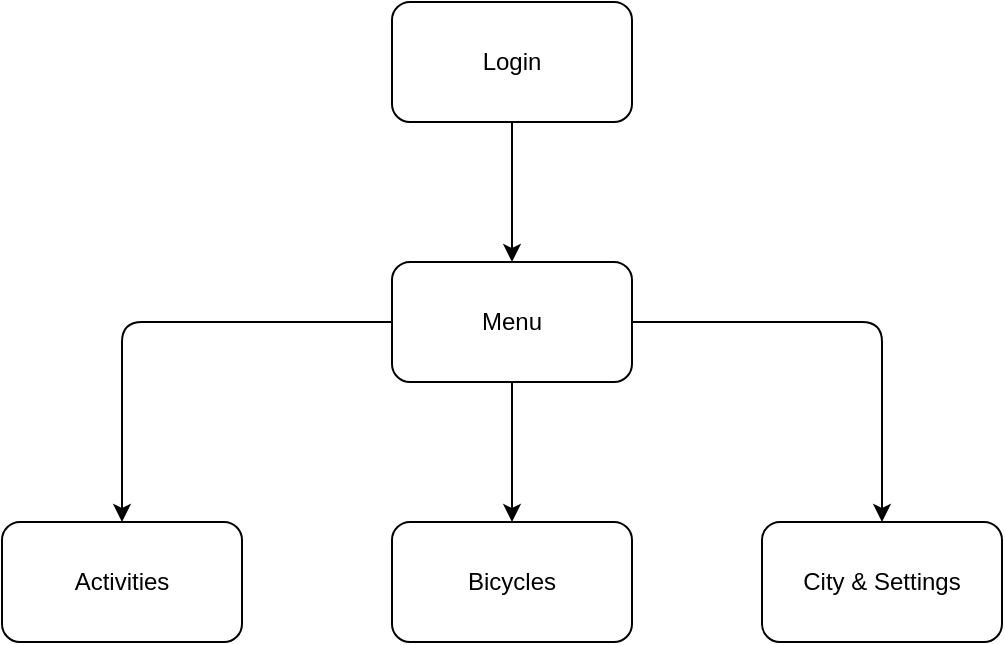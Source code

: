 <mxfile version="13.3.0" type="device"><diagram id="B2rT5HjUQwPx_M8W4fdV" name="Page-1"><mxGraphModel dx="1102" dy="614" grid="1" gridSize="10" guides="1" tooltips="1" connect="1" arrows="1" fold="1" page="1" pageScale="1" pageWidth="850" pageHeight="1100" math="0" shadow="0"><root><mxCell id="0"/><mxCell id="1" parent="0"/><mxCell id="mdbSINSkIlMMhO8xq1C6-8" style="edgeStyle=orthogonalEdgeStyle;rounded=0;orthogonalLoop=1;jettySize=auto;html=1;exitX=0.5;exitY=1;exitDx=0;exitDy=0;entryX=0.5;entryY=0;entryDx=0;entryDy=0;" parent="1" source="mdbSINSkIlMMhO8xq1C6-1" edge="1"><mxGeometry relative="1" as="geometry"><mxPoint x="425" y="210" as="targetPoint"/></mxGeometry></mxCell><mxCell id="mdbSINSkIlMMhO8xq1C6-1" value="Login" style="rounded=1;whiteSpace=wrap;html=1;" parent="1" vertex="1"><mxGeometry x="365" y="80" width="120" height="60" as="geometry"/></mxCell><mxCell id="NdCPiS96LxoHnwu1pCox-23" value="Menu" style="rounded=1;whiteSpace=wrap;html=1;" vertex="1" parent="1"><mxGeometry x="365" y="210" width="120" height="60" as="geometry"/></mxCell><mxCell id="NdCPiS96LxoHnwu1pCox-24" value="Activities" style="rounded=1;whiteSpace=wrap;html=1;" vertex="1" parent="1"><mxGeometry x="170" y="340" width="120" height="60" as="geometry"/></mxCell><mxCell id="NdCPiS96LxoHnwu1pCox-25" value="Bicycles" style="rounded=1;whiteSpace=wrap;html=1;" vertex="1" parent="1"><mxGeometry x="365" y="340" width="120" height="60" as="geometry"/></mxCell><mxCell id="NdCPiS96LxoHnwu1pCox-26" value="City &amp;amp; Settings" style="rounded=1;whiteSpace=wrap;html=1;" vertex="1" parent="1"><mxGeometry x="550" y="340" width="120" height="60" as="geometry"/></mxCell><mxCell id="NdCPiS96LxoHnwu1pCox-27" value="" style="endArrow=classic;html=1;entryX=0.5;entryY=0;entryDx=0;entryDy=0;exitX=0;exitY=0.5;exitDx=0;exitDy=0;" edge="1" parent="1" source="NdCPiS96LxoHnwu1pCox-23" target="NdCPiS96LxoHnwu1pCox-24"><mxGeometry width="50" height="50" relative="1" as="geometry"><mxPoint x="170" y="300" as="sourcePoint"/><mxPoint x="220" y="250" as="targetPoint"/><Array as="points"><mxPoint x="230" y="240"/></Array></mxGeometry></mxCell><mxCell id="NdCPiS96LxoHnwu1pCox-28" value="" style="endArrow=classic;html=1;entryX=0.5;entryY=0;entryDx=0;entryDy=0;exitX=1;exitY=0.5;exitDx=0;exitDy=0;" edge="1" parent="1" source="NdCPiS96LxoHnwu1pCox-23" target="NdCPiS96LxoHnwu1pCox-26"><mxGeometry width="50" height="50" relative="1" as="geometry"><mxPoint x="685" y="230" as="sourcePoint"/><mxPoint x="550" y="330" as="targetPoint"/><Array as="points"><mxPoint x="610" y="240"/></Array></mxGeometry></mxCell><mxCell id="NdCPiS96LxoHnwu1pCox-29" value="" style="endArrow=classic;html=1;entryX=0.5;entryY=0;entryDx=0;entryDy=0;exitX=0.5;exitY=1;exitDx=0;exitDy=0;" edge="1" parent="1" source="NdCPiS96LxoHnwu1pCox-23" target="NdCPiS96LxoHnwu1pCox-25"><mxGeometry width="50" height="50" relative="1" as="geometry"><mxPoint x="280" y="340" as="sourcePoint"/><mxPoint x="330" y="290" as="targetPoint"/></mxGeometry></mxCell></root></mxGraphModel></diagram></mxfile>